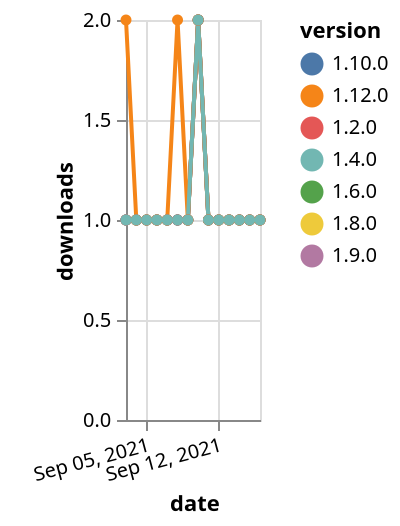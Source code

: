 {"$schema": "https://vega.github.io/schema/vega-lite/v5.json", "description": "A simple bar chart with embedded data.", "data": {"values": [{"date": "2021-09-03", "total": 175, "delta": 1, "version": "1.6.0"}, {"date": "2021-09-04", "total": 176, "delta": 1, "version": "1.6.0"}, {"date": "2021-09-05", "total": 177, "delta": 1, "version": "1.6.0"}, {"date": "2021-09-06", "total": 178, "delta": 1, "version": "1.6.0"}, {"date": "2021-09-07", "total": 179, "delta": 1, "version": "1.6.0"}, {"date": "2021-09-08", "total": 180, "delta": 1, "version": "1.6.0"}, {"date": "2021-09-09", "total": 181, "delta": 1, "version": "1.6.0"}, {"date": "2021-09-10", "total": 183, "delta": 2, "version": "1.6.0"}, {"date": "2021-09-11", "total": 184, "delta": 1, "version": "1.6.0"}, {"date": "2021-09-12", "total": 185, "delta": 1, "version": "1.6.0"}, {"date": "2021-09-13", "total": 186, "delta": 1, "version": "1.6.0"}, {"date": "2021-09-14", "total": 187, "delta": 1, "version": "1.6.0"}, {"date": "2021-09-15", "total": 188, "delta": 1, "version": "1.6.0"}, {"date": "2021-09-16", "total": 189, "delta": 1, "version": "1.6.0"}, {"date": "2021-09-03", "total": 147, "delta": 1, "version": "1.8.0"}, {"date": "2021-09-04", "total": 148, "delta": 1, "version": "1.8.0"}, {"date": "2021-09-05", "total": 149, "delta": 1, "version": "1.8.0"}, {"date": "2021-09-06", "total": 150, "delta": 1, "version": "1.8.0"}, {"date": "2021-09-07", "total": 151, "delta": 1, "version": "1.8.0"}, {"date": "2021-09-08", "total": 152, "delta": 1, "version": "1.8.0"}, {"date": "2021-09-09", "total": 153, "delta": 1, "version": "1.8.0"}, {"date": "2021-09-10", "total": 155, "delta": 2, "version": "1.8.0"}, {"date": "2021-09-11", "total": 156, "delta": 1, "version": "1.8.0"}, {"date": "2021-09-12", "total": 157, "delta": 1, "version": "1.8.0"}, {"date": "2021-09-13", "total": 158, "delta": 1, "version": "1.8.0"}, {"date": "2021-09-14", "total": 159, "delta": 1, "version": "1.8.0"}, {"date": "2021-09-15", "total": 160, "delta": 1, "version": "1.8.0"}, {"date": "2021-09-16", "total": 161, "delta": 1, "version": "1.8.0"}, {"date": "2021-09-03", "total": 138, "delta": 1, "version": "1.9.0"}, {"date": "2021-09-04", "total": 139, "delta": 1, "version": "1.9.0"}, {"date": "2021-09-05", "total": 140, "delta": 1, "version": "1.9.0"}, {"date": "2021-09-06", "total": 141, "delta": 1, "version": "1.9.0"}, {"date": "2021-09-07", "total": 142, "delta": 1, "version": "1.9.0"}, {"date": "2021-09-08", "total": 143, "delta": 1, "version": "1.9.0"}, {"date": "2021-09-09", "total": 144, "delta": 1, "version": "1.9.0"}, {"date": "2021-09-10", "total": 146, "delta": 2, "version": "1.9.0"}, {"date": "2021-09-11", "total": 147, "delta": 1, "version": "1.9.0"}, {"date": "2021-09-12", "total": 148, "delta": 1, "version": "1.9.0"}, {"date": "2021-09-13", "total": 149, "delta": 1, "version": "1.9.0"}, {"date": "2021-09-14", "total": 150, "delta": 1, "version": "1.9.0"}, {"date": "2021-09-15", "total": 151, "delta": 1, "version": "1.9.0"}, {"date": "2021-09-16", "total": 152, "delta": 1, "version": "1.9.0"}, {"date": "2021-09-03", "total": 173, "delta": 1, "version": "1.10.0"}, {"date": "2021-09-04", "total": 174, "delta": 1, "version": "1.10.0"}, {"date": "2021-09-05", "total": 175, "delta": 1, "version": "1.10.0"}, {"date": "2021-09-06", "total": 176, "delta": 1, "version": "1.10.0"}, {"date": "2021-09-07", "total": 177, "delta": 1, "version": "1.10.0"}, {"date": "2021-09-08", "total": 178, "delta": 1, "version": "1.10.0"}, {"date": "2021-09-09", "total": 179, "delta": 1, "version": "1.10.0"}, {"date": "2021-09-10", "total": 181, "delta": 2, "version": "1.10.0"}, {"date": "2021-09-11", "total": 182, "delta": 1, "version": "1.10.0"}, {"date": "2021-09-12", "total": 183, "delta": 1, "version": "1.10.0"}, {"date": "2021-09-13", "total": 184, "delta": 1, "version": "1.10.0"}, {"date": "2021-09-14", "total": 185, "delta": 1, "version": "1.10.0"}, {"date": "2021-09-15", "total": 186, "delta": 1, "version": "1.10.0"}, {"date": "2021-09-16", "total": 187, "delta": 1, "version": "1.10.0"}, {"date": "2021-09-03", "total": 219, "delta": 1, "version": "1.2.0"}, {"date": "2021-09-04", "total": 220, "delta": 1, "version": "1.2.0"}, {"date": "2021-09-05", "total": 221, "delta": 1, "version": "1.2.0"}, {"date": "2021-09-06", "total": 222, "delta": 1, "version": "1.2.0"}, {"date": "2021-09-07", "total": 223, "delta": 1, "version": "1.2.0"}, {"date": "2021-09-08", "total": 224, "delta": 1, "version": "1.2.0"}, {"date": "2021-09-09", "total": 225, "delta": 1, "version": "1.2.0"}, {"date": "2021-09-10", "total": 227, "delta": 2, "version": "1.2.0"}, {"date": "2021-09-11", "total": 228, "delta": 1, "version": "1.2.0"}, {"date": "2021-09-12", "total": 229, "delta": 1, "version": "1.2.0"}, {"date": "2021-09-13", "total": 230, "delta": 1, "version": "1.2.0"}, {"date": "2021-09-14", "total": 231, "delta": 1, "version": "1.2.0"}, {"date": "2021-09-15", "total": 232, "delta": 1, "version": "1.2.0"}, {"date": "2021-09-16", "total": 233, "delta": 1, "version": "1.2.0"}, {"date": "2021-09-03", "total": 117, "delta": 2, "version": "1.12.0"}, {"date": "2021-09-04", "total": 118, "delta": 1, "version": "1.12.0"}, {"date": "2021-09-05", "total": 119, "delta": 1, "version": "1.12.0"}, {"date": "2021-09-06", "total": 120, "delta": 1, "version": "1.12.0"}, {"date": "2021-09-07", "total": 121, "delta": 1, "version": "1.12.0"}, {"date": "2021-09-08", "total": 123, "delta": 2, "version": "1.12.0"}, {"date": "2021-09-09", "total": 124, "delta": 1, "version": "1.12.0"}, {"date": "2021-09-10", "total": 126, "delta": 2, "version": "1.12.0"}, {"date": "2021-09-11", "total": 127, "delta": 1, "version": "1.12.0"}, {"date": "2021-09-12", "total": 128, "delta": 1, "version": "1.12.0"}, {"date": "2021-09-13", "total": 129, "delta": 1, "version": "1.12.0"}, {"date": "2021-09-14", "total": 130, "delta": 1, "version": "1.12.0"}, {"date": "2021-09-15", "total": 131, "delta": 1, "version": "1.12.0"}, {"date": "2021-09-16", "total": 132, "delta": 1, "version": "1.12.0"}, {"date": "2021-09-03", "total": 171, "delta": 1, "version": "1.4.0"}, {"date": "2021-09-04", "total": 172, "delta": 1, "version": "1.4.0"}, {"date": "2021-09-05", "total": 173, "delta": 1, "version": "1.4.0"}, {"date": "2021-09-06", "total": 174, "delta": 1, "version": "1.4.0"}, {"date": "2021-09-07", "total": 175, "delta": 1, "version": "1.4.0"}, {"date": "2021-09-08", "total": 176, "delta": 1, "version": "1.4.0"}, {"date": "2021-09-09", "total": 177, "delta": 1, "version": "1.4.0"}, {"date": "2021-09-10", "total": 179, "delta": 2, "version": "1.4.0"}, {"date": "2021-09-11", "total": 180, "delta": 1, "version": "1.4.0"}, {"date": "2021-09-12", "total": 181, "delta": 1, "version": "1.4.0"}, {"date": "2021-09-13", "total": 182, "delta": 1, "version": "1.4.0"}, {"date": "2021-09-14", "total": 183, "delta": 1, "version": "1.4.0"}, {"date": "2021-09-15", "total": 184, "delta": 1, "version": "1.4.0"}, {"date": "2021-09-16", "total": 185, "delta": 1, "version": "1.4.0"}]}, "width": "container", "mark": {"type": "line", "point": {"filled": true}}, "encoding": {"x": {"field": "date", "type": "temporal", "timeUnit": "yearmonthdate", "title": "date", "axis": {"labelAngle": -15}}, "y": {"field": "delta", "type": "quantitative", "title": "downloads"}, "color": {"field": "version", "type": "nominal"}, "tooltip": {"field": "delta"}}}